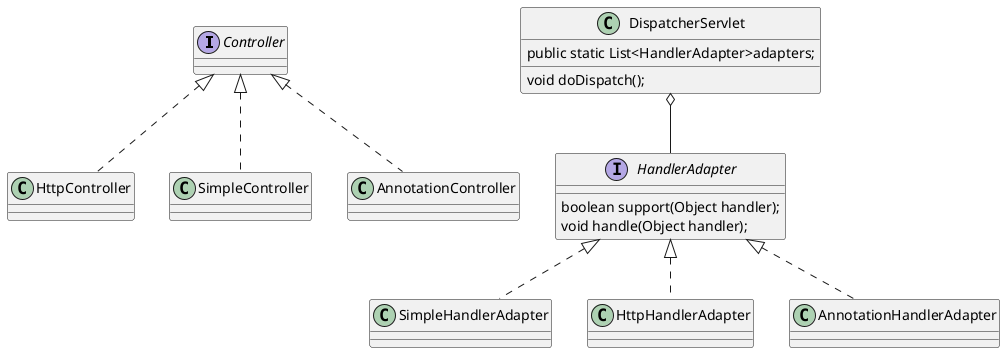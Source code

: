 @startuml
'https://plantuml.com/class-diagram

/'动手写一个springmvc通过适配器设计模式获取到对应Controller的源码'/
interface Controller{
}
class HttpController{}
class SimpleController{}
class AnnotationController{}

Controller <|.. HttpController
Controller <|.. SimpleController
Controller <|.. AnnotationController

interface HandlerAdapter{
    boolean support(Object handler);
    void handle(Object handler);
}

class SimpleHandlerAdapter{}
class HttpHandlerAdapter{}
class AnnotationHandlerAdapter{}

HandlerAdapter <|.. SimpleHandlerAdapter
HandlerAdapter <|.. HttpHandlerAdapter
HandlerAdapter <|.. AnnotationHandlerAdapter

class DispatcherServlet{
        public static List<HandlerAdapter>adapters;
        void doDispatch();
}

DispatcherServlet o-- HandlerAdapter



@enduml